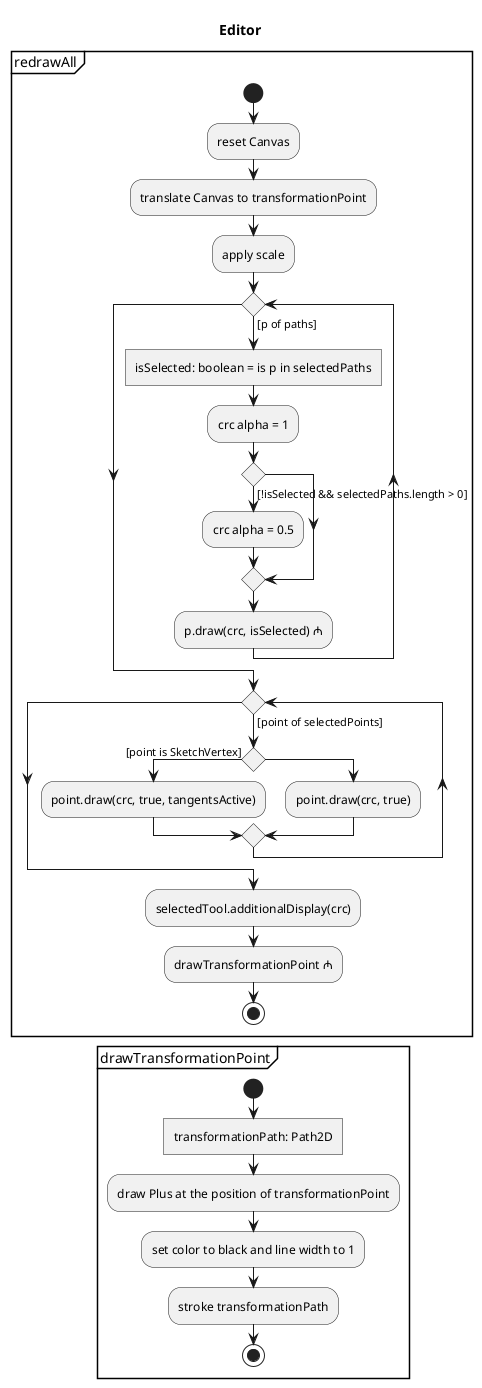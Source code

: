@startuml redrawAll
skinparam monochrome true

title Editor

partition redrawAll {
	start
	:reset Canvas;
	:translate Canvas to transformationPoint;
	:apply scale;

	while() is ([p of paths])
		:isSelected: boolean = is p in selectedPaths]
			:crc alpha = 1;
		if() then ([!isSelected && selectedPaths.length > 0])
			:crc alpha = 0.5;
		endif
		:p.draw(crc, isSelected) ₼;
	endwhile

	while() is ([point of selectedPoints])
		if() then ([point is SketchVertex])
			:point.draw(crc, true, tangentsActive);
		else
			:point.draw(crc, true);
		endif
	endwhile

	' :reset transformation;
	:selectedTool.additionalDisplay(crc);
	:drawTransformationPoint ₼;

	stop 
}
break

partition drawTransformationPoint {
	start
	:transformationPath: Path2D]
	:draw Plus at the position of transformationPoint;
	:set color to black and line width to 1;
	:stroke transformationPath;
	stop
}
@enduml
